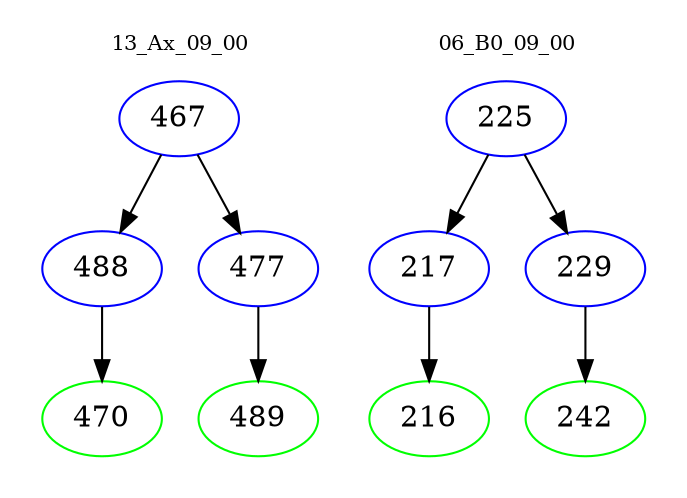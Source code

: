 digraph{
subgraph cluster_0 {
color = white
label = "13_Ax_09_00";
fontsize=10;
T0_467 [label="467", color="blue"]
T0_467 -> T0_488 [color="black"]
T0_488 [label="488", color="blue"]
T0_488 -> T0_470 [color="black"]
T0_470 [label="470", color="green"]
T0_467 -> T0_477 [color="black"]
T0_477 [label="477", color="blue"]
T0_477 -> T0_489 [color="black"]
T0_489 [label="489", color="green"]
}
subgraph cluster_1 {
color = white
label = "06_B0_09_00";
fontsize=10;
T1_225 [label="225", color="blue"]
T1_225 -> T1_217 [color="black"]
T1_217 [label="217", color="blue"]
T1_217 -> T1_216 [color="black"]
T1_216 [label="216", color="green"]
T1_225 -> T1_229 [color="black"]
T1_229 [label="229", color="blue"]
T1_229 -> T1_242 [color="black"]
T1_242 [label="242", color="green"]
}
}

